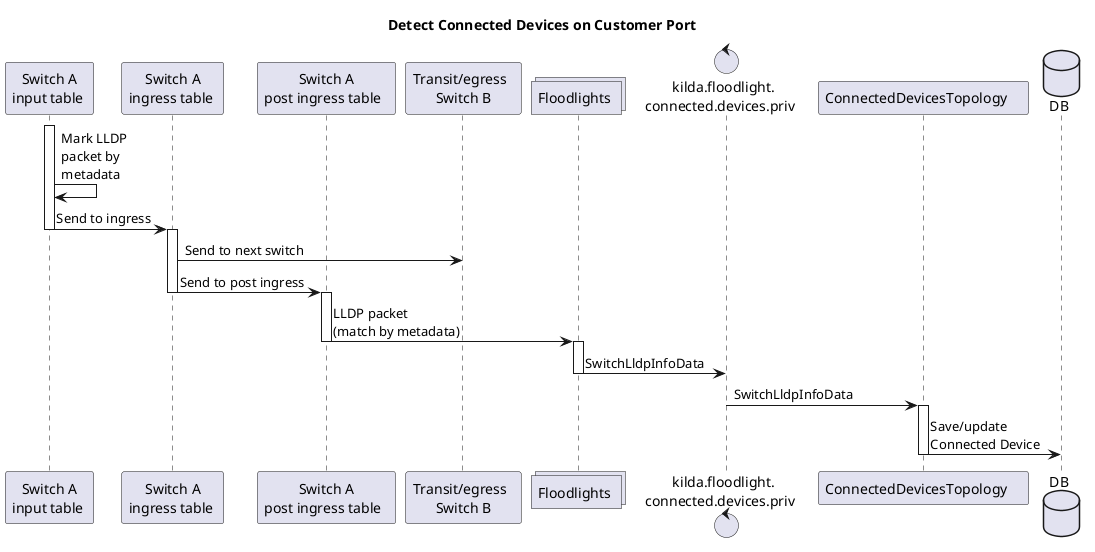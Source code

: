 @startuml
title Detect Connected Devices on Customer Port

participant "Switch A\ninput table " as SWAIT
participant "Switch A\ningress table " as SWAI
participant "Switch A\npost ingress table  " as SWAPI
participant "Transit/egress  \nSwitch B" as SWB
collections "Floodlights " as FL
control "kilda.floodlight.\nconnected.devices.priv  " as TP
participant "ConnectedDevicesTopology    " as CDT
database DB

activate SWAIT
SWAIT -> SWAIT : Mark LLDP\npacket by\nmetadata
SWAIT -> SWAI : Send to ingress
deactivate SWAIT
activate SWAI
SWAI -> SWB : Send to next switch
SWAI -> SWAPI : Send to post ingress
deactivate SWAI
activate SWAPI
SWAPI -> FL : LLDP packet\n(match by metadata)
deactivate SWAPI
activate FL
FL -> TP : SwitchLldpInfoData
deactivate FL
TP -> CDT : SwitchLldpInfoData
activate CDT
CDT -> DB : Save/update\nConnected Device
deactivate CDT

@enduml

